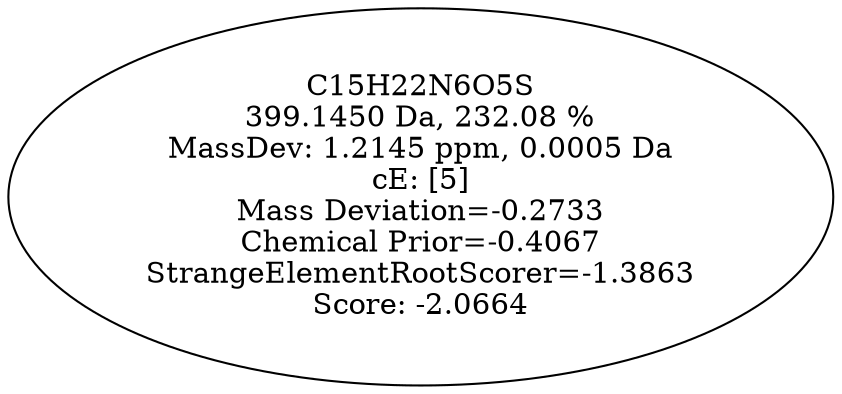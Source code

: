 strict digraph {
v1 [label="C15H22N6O5S\n399.1450 Da, 232.08 %\nMassDev: 1.2145 ppm, 0.0005 Da\ncE: [5]\nMass Deviation=-0.2733\nChemical Prior=-0.4067\nStrangeElementRootScorer=-1.3863\nScore: -2.0664"];
}